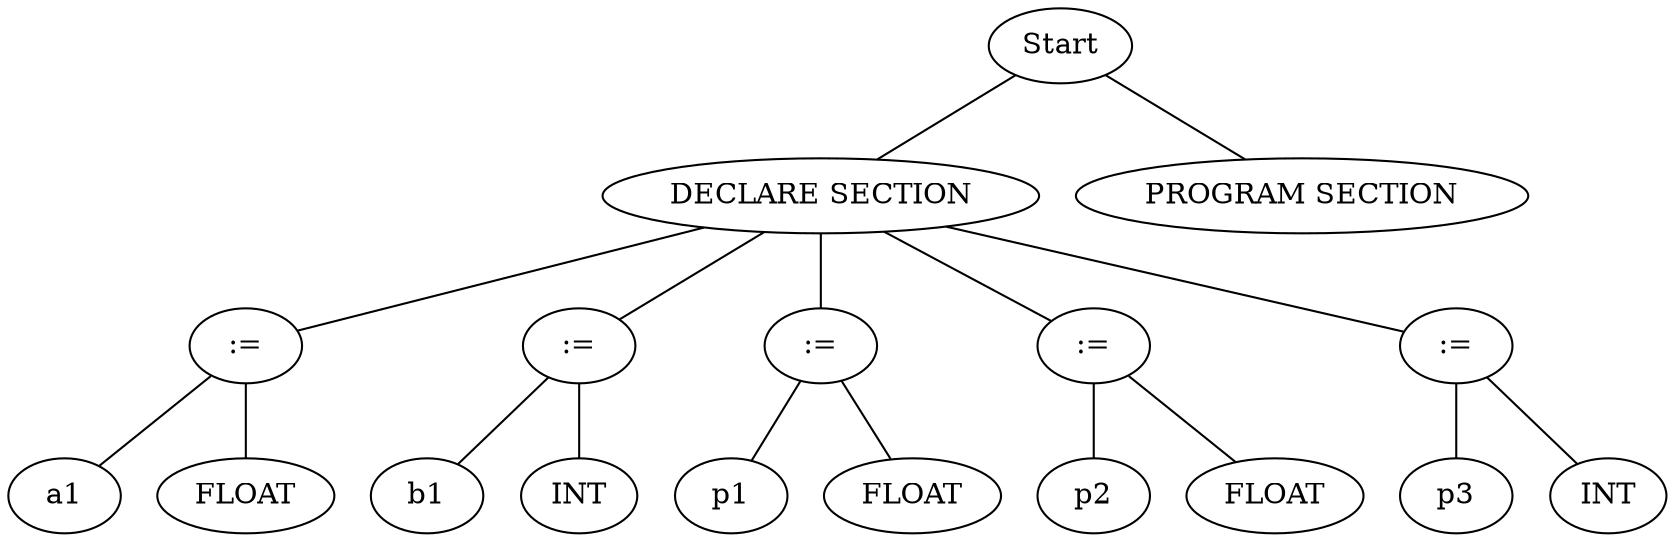 graph G {node_start [label="Start"]
nodo_1077807561 [label="DECLARE SECTION"]
node_start -- nodo_1077807561
nodo_93112520 [label=":="]
nodo_1077807561 -- nodo_93112520
nodo_934205343 [label="a1"]
nodo_93112520 -- nodo_934205343
nodo_424817526 [label="FLOAT"]
nodo_93112520 -- nodo_424817526
nodo_115579237 [label=":="]
nodo_1077807561 -- nodo_115579237
nodo_1699404793 [label="b1"]
nodo_115579237 -- nodo_1699404793
nodo_614066912 [label="INT"]
nodo_115579237 -- nodo_614066912
nodo_744010886 [label=":="]
nodo_1077807561 -- nodo_744010886
nodo_912931033 [label="p1"]
nodo_744010886 -- nodo_912931033
nodo_97298686 [label="FLOAT"]
nodo_744010886 -- nodo_97298686
nodo_1852415053 [label=":="]
nodo_1077807561 -- nodo_1852415053
nodo_134019458 [label="p2"]
nodo_1852415053 -- nodo_134019458
nodo_1622652244 [label="FLOAT"]
nodo_1852415053 -- nodo_1622652244
nodo_14445284 [label=":="]
nodo_1077807561 -- nodo_14445284
nodo_586483014 [label="p3"]
nodo_14445284 -- nodo_586483014
nodo_1118165107 [label="INT"]
nodo_14445284 -- nodo_1118165107
nodo_526768230 [label="PROGRAM SECTION"]
node_start -- nodo_526768230
}
